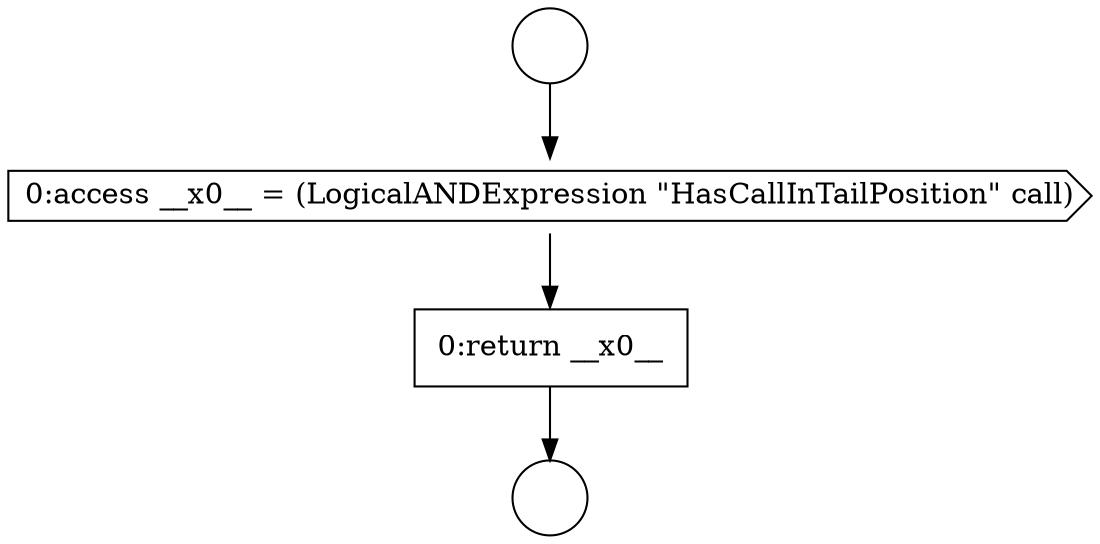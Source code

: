 digraph {
  node9252 [shape=circle label=" " color="black" fillcolor="white" style=filled]
  node9254 [shape=cds, label=<<font color="black">0:access __x0__ = (LogicalANDExpression &quot;HasCallInTailPosition&quot; call)</font>> color="black" fillcolor="white" style=filled]
  node9255 [shape=none, margin=0, label=<<font color="black">
    <table border="0" cellborder="1" cellspacing="0" cellpadding="10">
      <tr><td align="left">0:return __x0__</td></tr>
    </table>
  </font>> color="black" fillcolor="white" style=filled]
  node9253 [shape=circle label=" " color="black" fillcolor="white" style=filled]
  node9252 -> node9254 [ color="black"]
  node9254 -> node9255 [ color="black"]
  node9255 -> node9253 [ color="black"]
}
